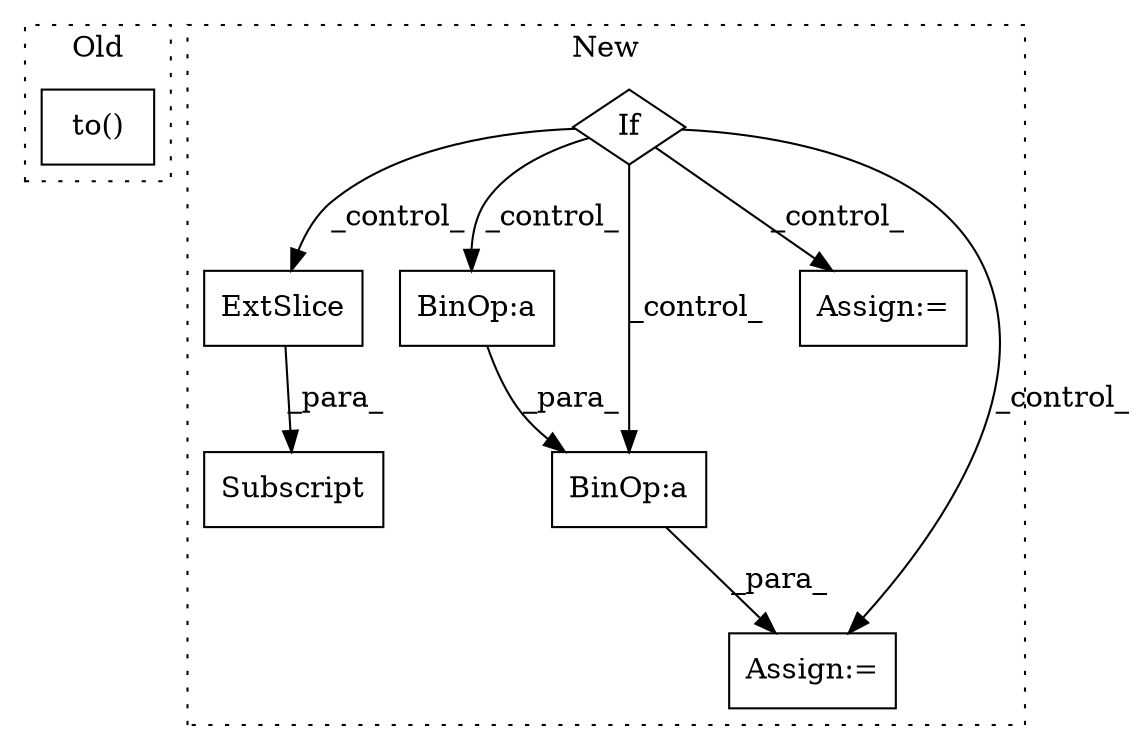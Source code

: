 digraph G {
subgraph cluster0 {
1 [label="to()" a="75" s="8457,8614" l="146,1" shape="box"];
label = "Old";
style="dotted";
}
subgraph cluster1 {
2 [label="ExtSlice" a="85" s="8917" l="16" shape="box"];
3 [label="Subscript" a="63" s="8917,0" l="24,0" shape="box"];
4 [label="If" a="96" s="8089,8105" l="3,18" shape="diamond"];
5 [label="BinOp:a" a="82" s="8186" l="3" shape="box"];
6 [label="BinOp:a" a="82" s="8182" l="3" shape="box"];
7 [label="Assign:=" a="68" s="8895" l="3" shape="box"];
8 [label="Assign:=" a="68" s="8399" l="3" shape="box"];
label = "New";
style="dotted";
}
2 -> 3 [label="_para_"];
4 -> 8 [label="_control_"];
4 -> 6 [label="_control_"];
4 -> 7 [label="_control_"];
4 -> 5 [label="_control_"];
4 -> 2 [label="_control_"];
5 -> 6 [label="_para_"];
6 -> 8 [label="_para_"];
}